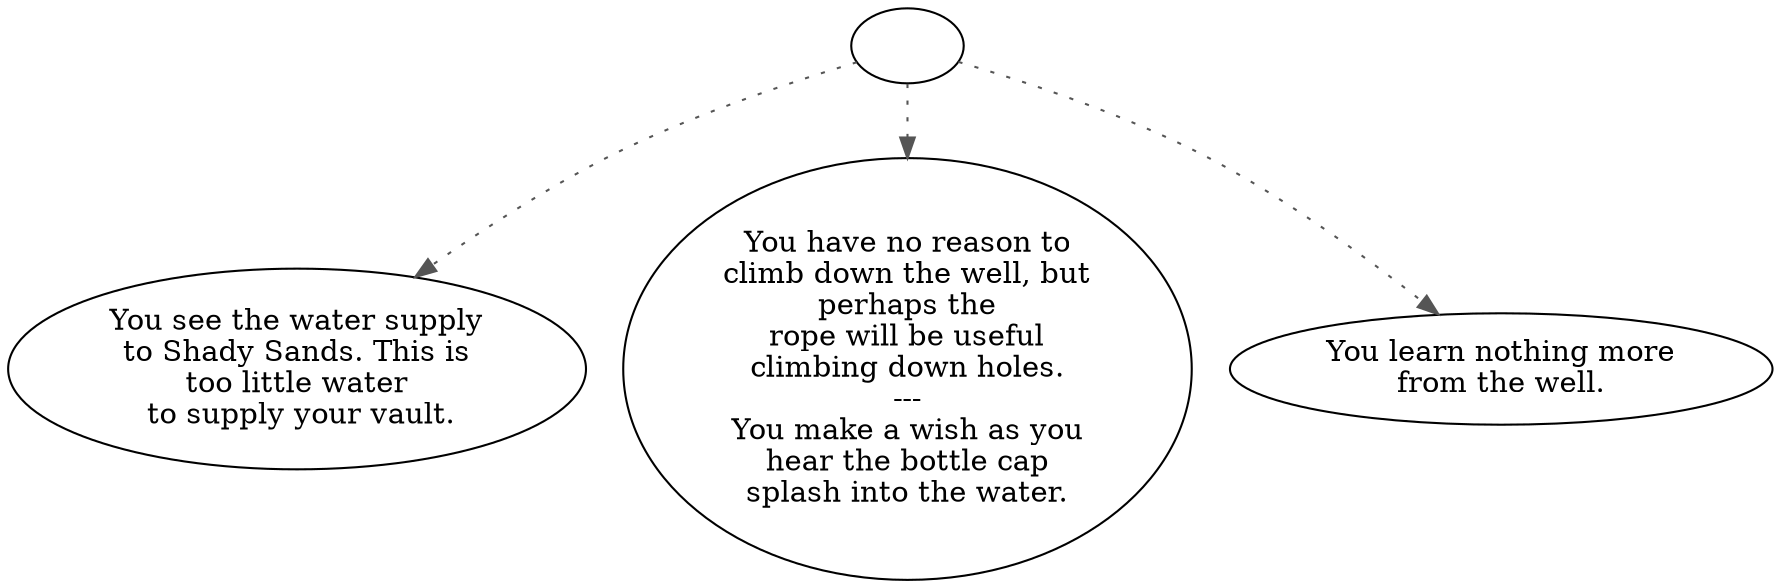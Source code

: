 digraph SSWELL {
  "start" [style=filled       fillcolor="#FFFFFF"       color="#000000"]
  "start" -> "look_at_p_proc" [style=dotted color="#555555"]
  "start" -> "use_obj_on_p_proc" [style=dotted color="#555555"]
  "start" -> "use_skill_on_p_proc" [style=dotted color="#555555"]
  "start" [label=""]
  "look_at_p_proc" [style=filled       fillcolor="#FFFFFF"       color="#000000"]
  "look_at_p_proc" [label="You see the water supply\nto Shady Sands. This is\ntoo little water\n to supply your vault."]
  "use_obj_on_p_proc" [style=filled       fillcolor="#FFFFFF"       color="#000000"]
  "use_obj_on_p_proc" [label="You have no reason to\nclimb down the well, but\nperhaps the\nrope will be useful\nclimbing down holes.\n---\nYou make a wish as you\nhear the bottle cap\nsplash into the water."]
  "use_skill_on_p_proc" [style=filled       fillcolor="#FFFFFF"       color="#000000"]
  "use_skill_on_p_proc" [label="You learn nothing more\nfrom the well."]
}
